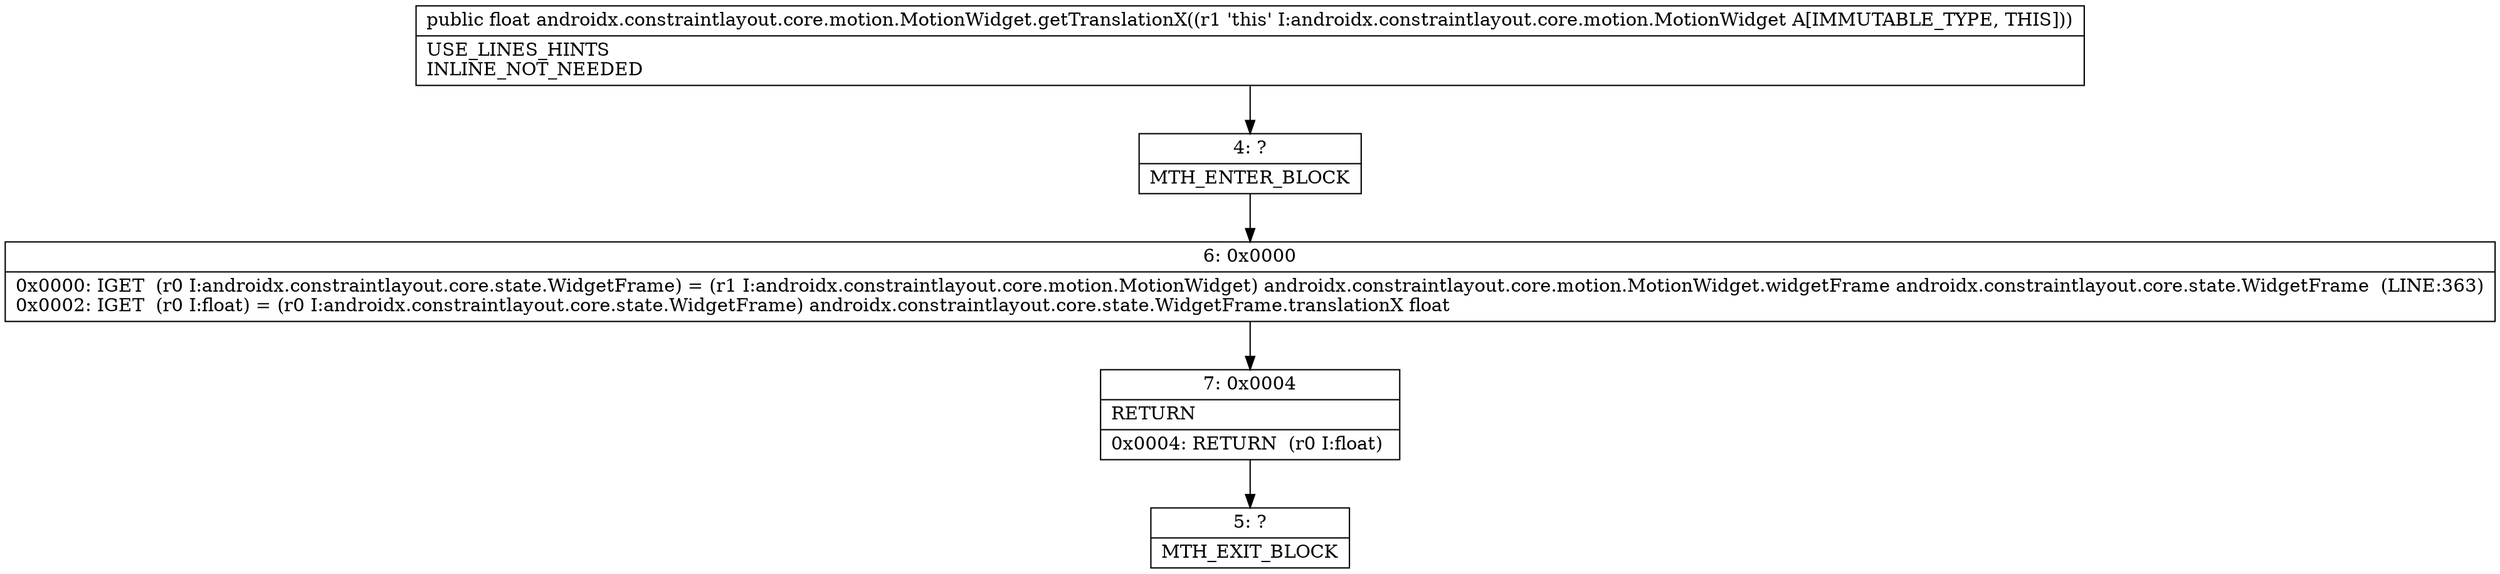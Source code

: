 digraph "CFG forandroidx.constraintlayout.core.motion.MotionWidget.getTranslationX()F" {
Node_4 [shape=record,label="{4\:\ ?|MTH_ENTER_BLOCK\l}"];
Node_6 [shape=record,label="{6\:\ 0x0000|0x0000: IGET  (r0 I:androidx.constraintlayout.core.state.WidgetFrame) = (r1 I:androidx.constraintlayout.core.motion.MotionWidget) androidx.constraintlayout.core.motion.MotionWidget.widgetFrame androidx.constraintlayout.core.state.WidgetFrame  (LINE:363)\l0x0002: IGET  (r0 I:float) = (r0 I:androidx.constraintlayout.core.state.WidgetFrame) androidx.constraintlayout.core.state.WidgetFrame.translationX float \l}"];
Node_7 [shape=record,label="{7\:\ 0x0004|RETURN\l|0x0004: RETURN  (r0 I:float) \l}"];
Node_5 [shape=record,label="{5\:\ ?|MTH_EXIT_BLOCK\l}"];
MethodNode[shape=record,label="{public float androidx.constraintlayout.core.motion.MotionWidget.getTranslationX((r1 'this' I:androidx.constraintlayout.core.motion.MotionWidget A[IMMUTABLE_TYPE, THIS]))  | USE_LINES_HINTS\lINLINE_NOT_NEEDED\l}"];
MethodNode -> Node_4;Node_4 -> Node_6;
Node_6 -> Node_7;
Node_7 -> Node_5;
}

